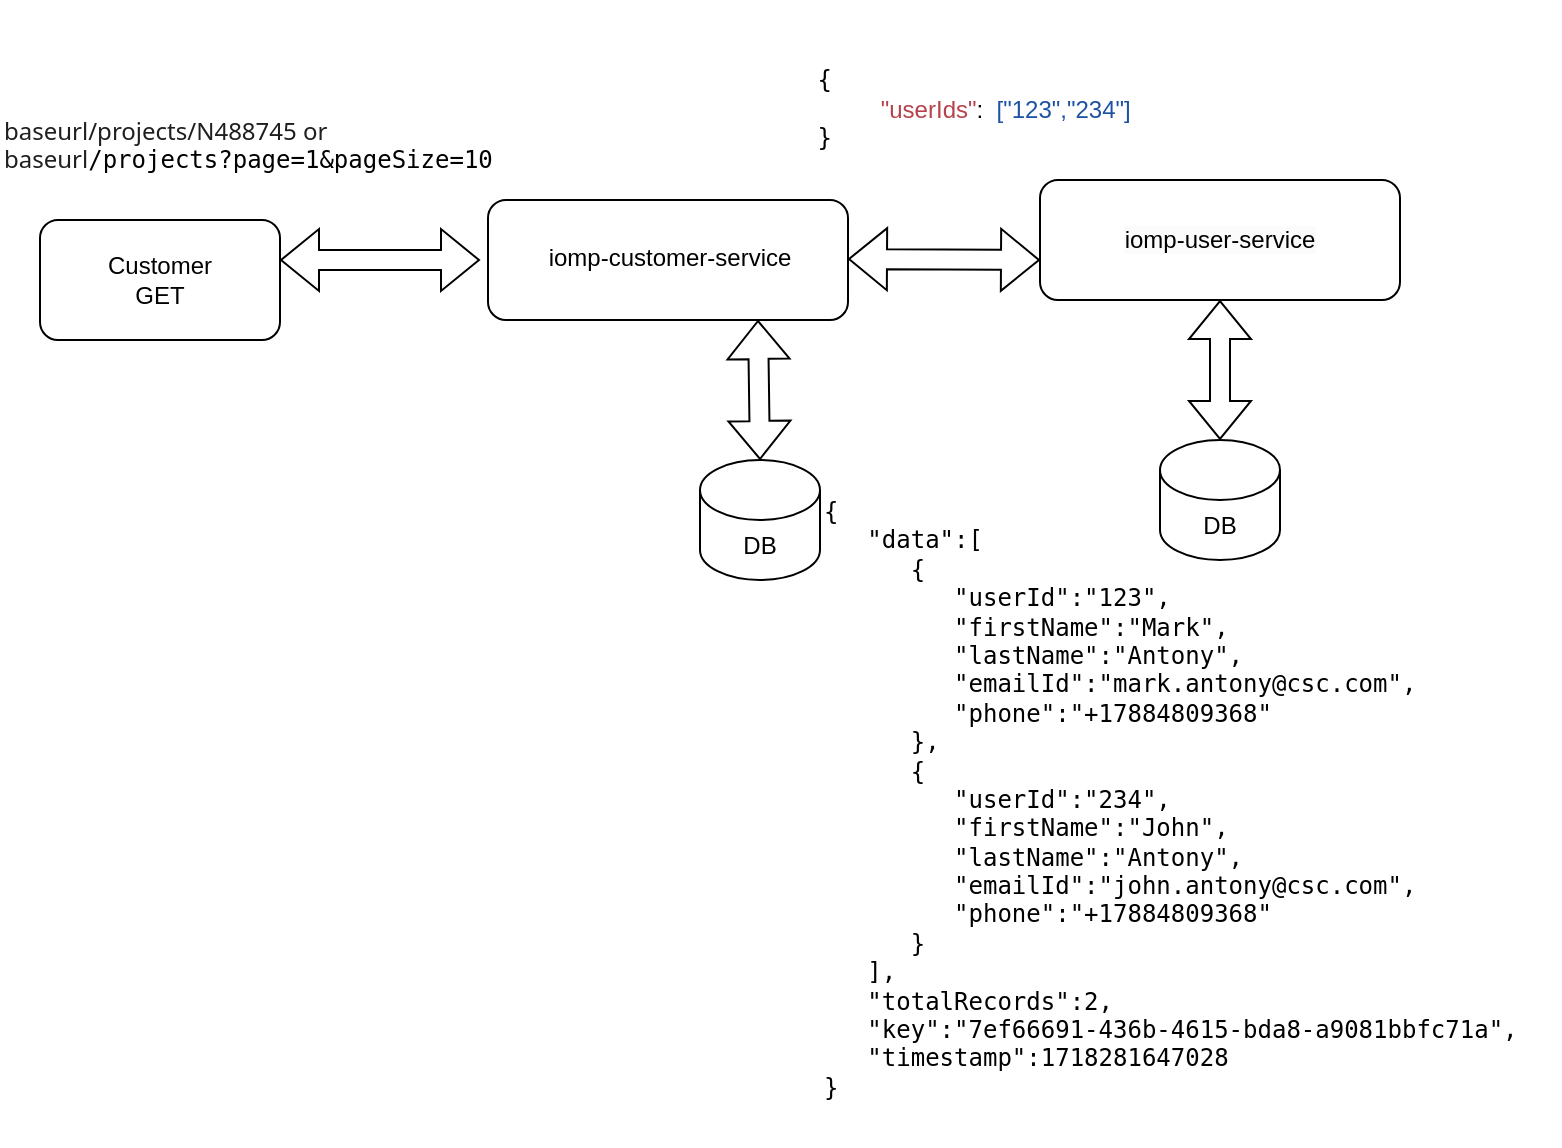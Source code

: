 <mxfile version="24.6.4" type="github">
  <diagram name="Page-1" id="xtAkr0Mzv2pfOTHbrs2E">
    <mxGraphModel dx="1026" dy="573" grid="1" gridSize="10" guides="1" tooltips="1" connect="1" arrows="1" fold="1" page="1" pageScale="1" pageWidth="827" pageHeight="1169" math="0" shadow="0">
      <root>
        <mxCell id="0" />
        <mxCell id="1" parent="0" />
        <mxCell id="UVaB0NfabzATz761gRpo-1" value="&lt;div&gt;Customer&lt;/div&gt;&lt;div&gt;GET&lt;/div&gt;" style="rounded=1;whiteSpace=wrap;html=1;" vertex="1" parent="1">
          <mxGeometry x="100" y="300" width="120" height="60" as="geometry" />
        </mxCell>
        <mxCell id="UVaB0NfabzATz761gRpo-2" value="" style="rounded=1;whiteSpace=wrap;html=1;" vertex="1" parent="1">
          <mxGeometry x="324" y="290" width="180" height="60" as="geometry" />
        </mxCell>
        <mxCell id="UVaB0NfabzATz761gRpo-3" value="iomp-customer-service" style="text;html=1;align=center;verticalAlign=middle;whiteSpace=wrap;rounded=0;" vertex="1" parent="1">
          <mxGeometry x="350" y="307.5" width="130" height="22.5" as="geometry" />
        </mxCell>
        <mxCell id="UVaB0NfabzATz761gRpo-4" value="" style="shape=flexArrow;endArrow=classic;startArrow=classic;html=1;rounded=0;" edge="1" parent="1">
          <mxGeometry width="100" height="100" relative="1" as="geometry">
            <mxPoint x="220" y="320" as="sourcePoint" />
            <mxPoint x="320" y="320" as="targetPoint" />
          </mxGeometry>
        </mxCell>
        <mxCell id="UVaB0NfabzATz761gRpo-5" value="" style="shape=flexArrow;endArrow=classic;startArrow=classic;html=1;rounded=0;" edge="1" parent="1">
          <mxGeometry width="100" height="100" relative="1" as="geometry">
            <mxPoint x="504" y="319.5" as="sourcePoint" />
            <mxPoint x="600" y="320" as="targetPoint" />
          </mxGeometry>
        </mxCell>
        <mxCell id="UVaB0NfabzATz761gRpo-6" value="DB" style="shape=cylinder3;whiteSpace=wrap;html=1;boundedLbl=1;backgroundOutline=1;size=15;" vertex="1" parent="1">
          <mxGeometry x="430" y="420" width="60" height="60" as="geometry" />
        </mxCell>
        <mxCell id="UVaB0NfabzATz761gRpo-7" value="&lt;pre style=&quot;margin-top: 0px;&quot;&gt;&lt;pre&gt;&lt;pre&gt;&lt;pre&gt;&lt;span dir=&quot;ltr&quot; class=&quot;ui-provider a b c d e f g h i j k l m n o p q r s t u v w x y z ab ac ae af ag ah ai aj ak&quot;&gt;&lt;pre&gt;&lt;span style=&quot;color: rgb(31, 31, 31); font-family: system-ui, sans-serif; white-space: normal; background-color: rgb(255, 255, 255);&quot;&gt;baseurl/projects/N488745 or baseurl&lt;/span&gt;/projects?page=1&amp;amp;pageSize=10&lt;br&gt;&lt;/pre&gt;&lt;/span&gt;&lt;/pre&gt;&lt;/pre&gt;&lt;/pre&gt;&lt;/pre&gt;" style="text;html=1;whiteSpace=wrap;overflow=hidden;rounded=0;align=left;" vertex="1" parent="1">
          <mxGeometry x="80" y="230" width="360" height="60" as="geometry" />
        </mxCell>
        <mxCell id="UVaB0NfabzATz761gRpo-8" value="&lt;span style=&quot;color: rgb(0, 0, 0); font-family: Helvetica; font-size: 12px; font-style: normal; font-variant-ligatures: normal; font-variant-caps: normal; font-weight: 400; letter-spacing: normal; orphans: 2; text-align: center; text-indent: 0px; text-transform: none; widows: 2; word-spacing: 0px; -webkit-text-stroke-width: 0px; white-space: normal; background-color: rgb(251, 251, 251); text-decoration-thickness: initial; text-decoration-style: initial; text-decoration-color: initial; display: inline !important; float: none;&quot;&gt;iomp-user-service&lt;/span&gt;" style="rounded=1;whiteSpace=wrap;html=1;" vertex="1" parent="1">
          <mxGeometry x="600" y="280" width="180" height="60" as="geometry" />
        </mxCell>
        <mxCell id="UVaB0NfabzATz761gRpo-9" value="DB" style="shape=cylinder3;whiteSpace=wrap;html=1;boundedLbl=1;backgroundOutline=1;size=15;" vertex="1" parent="1">
          <mxGeometry x="660" y="410" width="60" height="60" as="geometry" />
        </mxCell>
        <mxCell id="UVaB0NfabzATz761gRpo-10" value="" style="shape=flexArrow;endArrow=classic;startArrow=classic;html=1;rounded=0;entryX=0.75;entryY=1;entryDx=0;entryDy=0;exitX=0.5;exitY=0;exitDx=0;exitDy=0;exitPerimeter=0;" edge="1" parent="1" source="UVaB0NfabzATz761gRpo-6" target="UVaB0NfabzATz761gRpo-2">
          <mxGeometry width="100" height="100" relative="1" as="geometry">
            <mxPoint x="450" y="390" as="sourcePoint" />
            <mxPoint x="550" y="290" as="targetPoint" />
          </mxGeometry>
        </mxCell>
        <mxCell id="UVaB0NfabzATz761gRpo-11" value="" style="shape=flexArrow;endArrow=classic;startArrow=classic;html=1;rounded=0;exitX=0.5;exitY=0;exitDx=0;exitDy=0;exitPerimeter=0;entryX=0.5;entryY=1;entryDx=0;entryDy=0;" edge="1" parent="1" source="UVaB0NfabzATz761gRpo-9" target="UVaB0NfabzATz761gRpo-8">
          <mxGeometry width="100" height="100" relative="1" as="geometry">
            <mxPoint x="470" y="430" as="sourcePoint" />
            <mxPoint x="550" y="370" as="targetPoint" />
          </mxGeometry>
        </mxCell>
        <mxCell id="UVaB0NfabzATz761gRpo-12" value="&lt;pre style=&quot;margin-top: 0px;&quot;&gt;&lt;pre&gt;&lt;pre&gt;&lt;pre&gt;&lt;span dir=&quot;ltr&quot; class=&quot;ui-provider a b c d e f g h i j k l m n o p q r s t u v w x y z ab ac ae af ag ah ai aj ak&quot;&gt;&lt;pre&gt;&lt;br&gt;&amp;nbsp;&amp;nbsp;&amp;nbsp;&amp;nbsp;&amp;nbsp;&amp;nbsp;&amp;nbsp;&amp;nbsp;&amp;nbsp;&amp;nbsp;&amp;nbsp; {&lt;br&gt;&lt;span style=&quot;background-color: initial;&quot;&gt;&amp;nbsp;        &lt;/span&gt;&lt;span style=&quot;background-color: initial; font-family: Helvetica; white-space: normal;&quot;&gt; &amp;nbsp; &amp;nbsp; &amp;nbsp; &amp;nbsp; &amp;nbsp; &amp;nbsp; &amp;nbsp; &amp;nbsp;&lt;span style=&quot;color: rgb(182, 66, 76);&quot;&gt;&quot;userIds&quot;&lt;/span&gt;:&amp;nbsp;&lt;font color=&quot;#1e53a3&quot;&gt;&amp;nbsp;[&quot;123&quot;,&quot;234&quot;]&lt;/font&gt;&lt;/span&gt;&lt;span style=&quot;color: rgb(30, 83, 163);&quot;&gt;&lt;br&gt;&lt;/span&gt;&amp;nbsp;&amp;nbsp;&amp;nbsp;&amp;nbsp;&amp;nbsp;&amp;nbsp;&amp;nbsp;&amp;nbsp;&amp;nbsp;&amp;nbsp;&amp;nbsp; }&lt;/pre&gt;&lt;/span&gt;&lt;/pre&gt;&lt;/pre&gt;&lt;/pre&gt;&lt;/pre&gt;" style="text;html=1;whiteSpace=wrap;overflow=hidden;rounded=0;align=left;" vertex="1" parent="1">
          <mxGeometry x="400" y="190" width="300" height="80" as="geometry" />
        </mxCell>
        <mxCell id="UVaB0NfabzATz761gRpo-13" value="&lt;pre style=&quot;margin-top: 0px;&quot;&gt;&lt;pre&gt;&lt;pre&gt;&lt;pre&gt;&lt;span dir=&quot;ltr&quot; class=&quot;ui-provider a b c d e f g h i j k l m n o p q r s t u v w x y z ab ac ae af ag ah ai aj ak&quot;&gt;&lt;pre&gt;{&lt;br&gt;   &quot;data&quot;:[&lt;br&gt;      {&lt;br&gt;         &quot;userId&quot;:&quot;123&quot;,&lt;br&gt;         &quot;firstName&quot;:&quot;Mark&quot;,&lt;br&gt;         &quot;lastName&quot;:&quot;Antony&quot;,&lt;br&gt;         &quot;emailId&quot;:&quot;mark.antony@csc.com&quot;,&lt;br&gt;         &quot;phone&quot;:&quot;+17884809368&quot;&lt;br&gt;      },&lt;br&gt;      {&lt;br&gt;         &quot;userId&quot;:&quot;234&quot;,&lt;br&gt;         &quot;firstName&quot;:&quot;John&quot;,&lt;br&gt;         &quot;lastName&quot;:&quot;Antony&quot;,&lt;br&gt;         &quot;emailId&quot;:&quot;john.antony@csc.com&quot;,&lt;br&gt;         &quot;phone&quot;:&quot;+17884809368&quot;&lt;br&gt;      }&lt;br&gt;   ],&lt;br&gt;   &quot;totalRecords&quot;:2,&lt;br&gt;   &quot;key&quot;:&quot;7ef66691-436b-4615-bda8-a9081bbfc71a&quot;,&lt;br&gt;   &quot;timestamp&quot;:1718281647028&lt;br&gt;}&lt;br&gt;&lt;/pre&gt;&lt;/span&gt;&lt;/pre&gt;&lt;/pre&gt;&lt;/pre&gt;&lt;/pre&gt;" style="text;html=1;whiteSpace=wrap;overflow=hidden;rounded=0;align=left;" vertex="1" parent="1">
          <mxGeometry x="490" y="420" width="370" height="340" as="geometry" />
        </mxCell>
      </root>
    </mxGraphModel>
  </diagram>
</mxfile>

